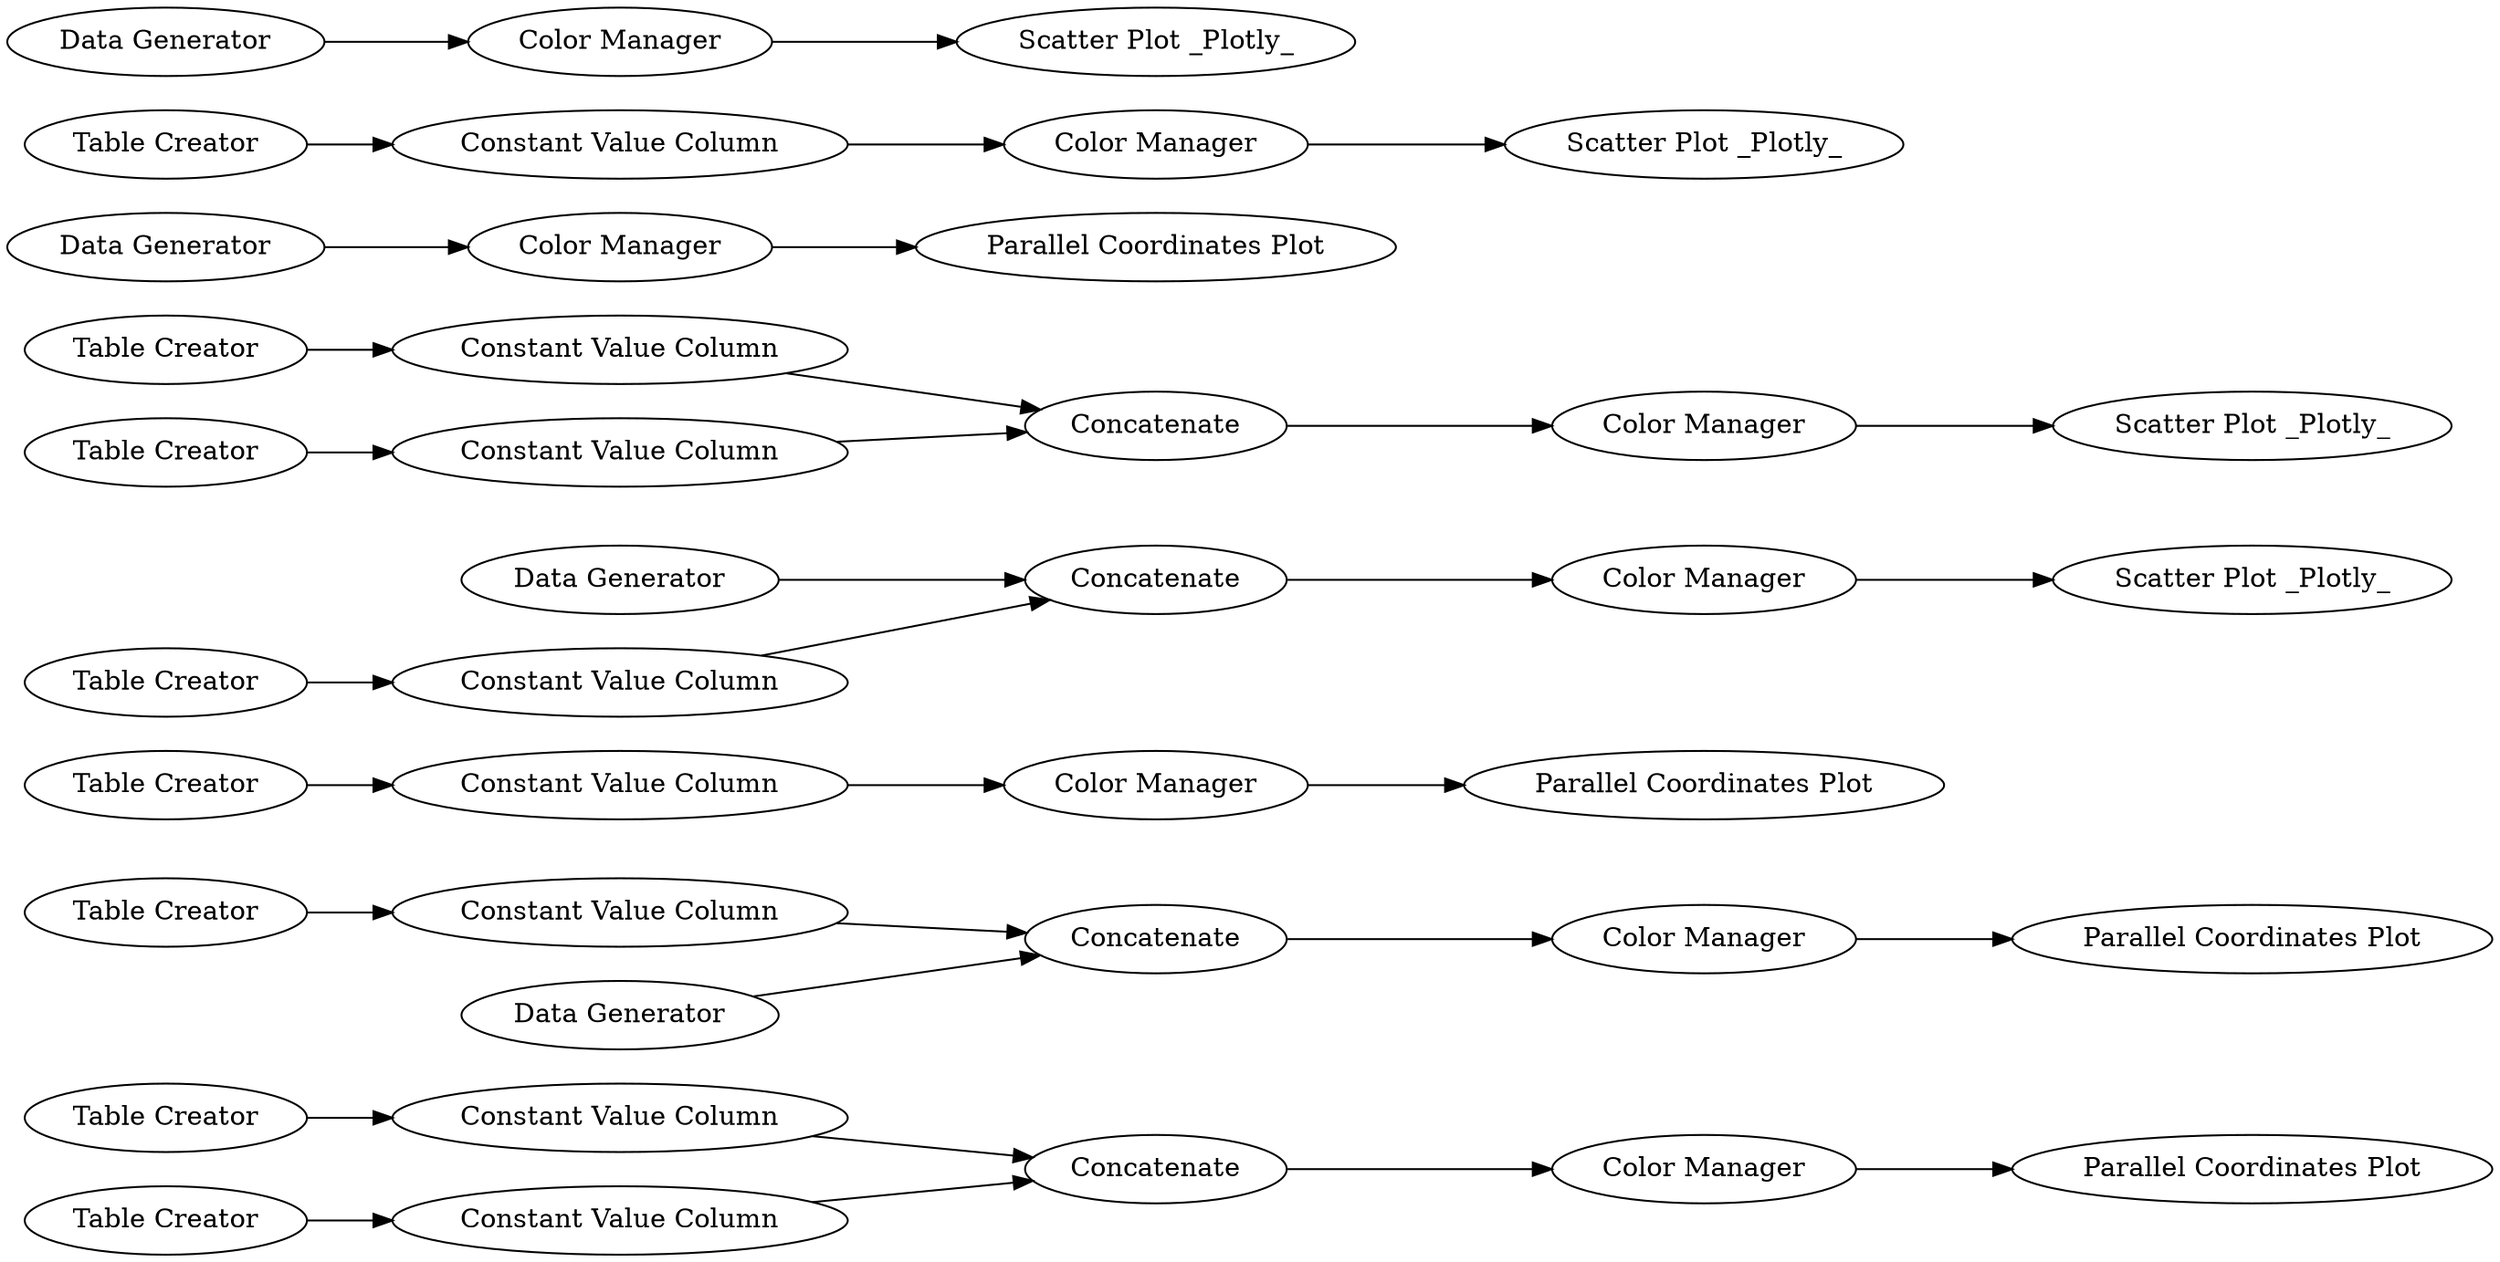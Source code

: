 digraph {
	13 -> 15
	20 -> 21
	15 -> 14
	7 -> 16
	35 -> 43
	31 -> 42
	12 -> 14
	21 -> 25
	1 -> 23
	39 -> 41
	17 -> 20
	29 -> 43
	33 -> 31
	45 -> 50
	30 -> 33
	43 -> 45
	27 -> 47
	34 -> 46
	18 -> 17
	10 -> 12
	9 -> 11
	23 -> 3
	28 -> 31
	14 -> 9
	4 -> 7
	36 -> 35
	16 -> 6
	37 -> 27
	44 -> 28
	41 -> 34
	42 -> 48
	24 -> 20
	27 [label="Color Manager"]
	7 [label="Constant Value Column"]
	9 [label="Color Manager"]
	45 [label="Color Manager"]
	18 [label="Table Creator"]
	21 [label="Color Manager"]
	17 [label="Constant Value Column"]
	3 [label="Parallel Coordinates Plot"]
	24 [label="Data Generator"]
	41 [label="Constant Value Column"]
	31 [label=Concatenate]
	6 [label="Parallel Coordinates Plot"]
	15 [label="Constant Value Column"]
	25 [label="Parallel Coordinates Plot"]
	12 [label="Constant Value Column"]
	10 [label="Table Creator"]
	16 [label="Color Manager"]
	48 [label="Scatter Plot _Plotly_"]
	50 [label="Scatter Plot _Plotly_"]
	1 [label="Data Generator"]
	42 [label="Color Manager"]
	28 [label="Constant Value Column"]
	23 [label="Color Manager"]
	4 [label="Table Creator"]
	11 [label="Parallel Coordinates Plot"]
	47 [label="Scatter Plot _Plotly_"]
	14 [label=Concatenate]
	13 [label="Table Creator"]
	20 [label=Concatenate]
	43 [label=Concatenate]
	34 [label="Color Manager"]
	35 [label="Constant Value Column"]
	29 [label="Data Generator"]
	44 [label="Table Creator"]
	36 [label="Table Creator"]
	46 [label="Scatter Plot _Plotly_"]
	39 [label="Table Creator"]
	33 [label="Constant Value Column"]
	30 [label="Table Creator"]
	37 [label="Data Generator"]
	rankdir=LR
}
